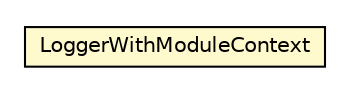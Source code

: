 #!/usr/local/bin/dot
#
# Class diagram 
# Generated by UMLGraph version R5_6-24-gf6e263 (http://www.umlgraph.org/)
#

digraph G {
	edge [fontname="Helvetica",fontsize=10,labelfontname="Helvetica",labelfontsize=10];
	node [fontname="Helvetica",fontsize=10,shape=plaintext];
	nodesep=0.25;
	ranksep=0.5;
	// org.universAAL.kinect.adapter.logging.LoggerWithModuleContext
	c5451763 [label=<<table title="org.universAAL.kinect.adapter.logging.LoggerWithModuleContext" border="0" cellborder="1" cellspacing="0" cellpadding="2" port="p" bgcolor="lemonChiffon" href="./LoggerWithModuleContext.html">
		<tr><td><table border="0" cellspacing="0" cellpadding="1">
<tr><td align="center" balign="center"> LoggerWithModuleContext </td></tr>
		</table></td></tr>
		</table>>, URL="./LoggerWithModuleContext.html", fontname="Helvetica", fontcolor="black", fontsize=10.0];
}

